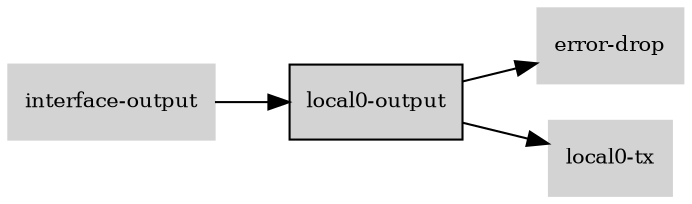 digraph "local0_output_subgraph" {
  rankdir=LR;
  node [shape=box, style=filled, fontsize=10, color=lightgray, fontcolor=black, fillcolor=lightgray];
  "local0-output" [color=black, fontcolor=black, fillcolor=lightgray];
  edge [fontsize=8];
  "interface-output" -> "local0-output";
  "local0-output" -> "error-drop";
  "local0-output" -> "local0-tx";
}
